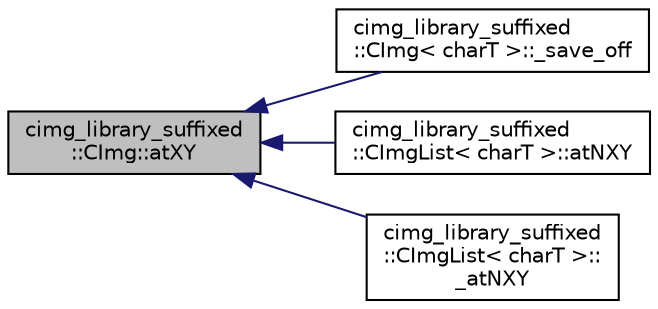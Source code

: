 digraph "cimg_library_suffixed::CImg::atXY"
{
  edge [fontname="Helvetica",fontsize="10",labelfontname="Helvetica",labelfontsize="10"];
  node [fontname="Helvetica",fontsize="10",shape=record];
  rankdir="LR";
  Node516 [label="cimg_library_suffixed\l::CImg::atXY",height=0.2,width=0.4,color="black", fillcolor="grey75", style="filled", fontcolor="black"];
  Node516 -> Node517 [dir="back",color="midnightblue",fontsize="10",style="solid",fontname="Helvetica"];
  Node517 [label="cimg_library_suffixed\l::CImg\< charT \>::_save_off",height=0.2,width=0.4,color="black", fillcolor="white", style="filled",URL="$structcimg__library__suffixed_1_1_c_img.html#a7cba468815b7ce868cc5119e89046420"];
  Node516 -> Node518 [dir="back",color="midnightblue",fontsize="10",style="solid",fontname="Helvetica"];
  Node518 [label="cimg_library_suffixed\l::CImgList\< charT \>::atNXY",height=0.2,width=0.4,color="black", fillcolor="white", style="filled",URL="$structcimg__library__suffixed_1_1_c_img_list.html#a7ea7315ffe9bd28eadec75695bc34629",tooltip="Access to pixel value with Dirichlet boundary conditions for the 3 coordinates (pos, x,y) . "];
  Node516 -> Node519 [dir="back",color="midnightblue",fontsize="10",style="solid",fontname="Helvetica"];
  Node519 [label="cimg_library_suffixed\l::CImgList\< charT \>::\l_atNXY",height=0.2,width=0.4,color="black", fillcolor="white", style="filled",URL="$structcimg__library__suffixed_1_1_c_img_list.html#a6a1084bd95f7f75ec89a165ca1c63fdf"];
}
